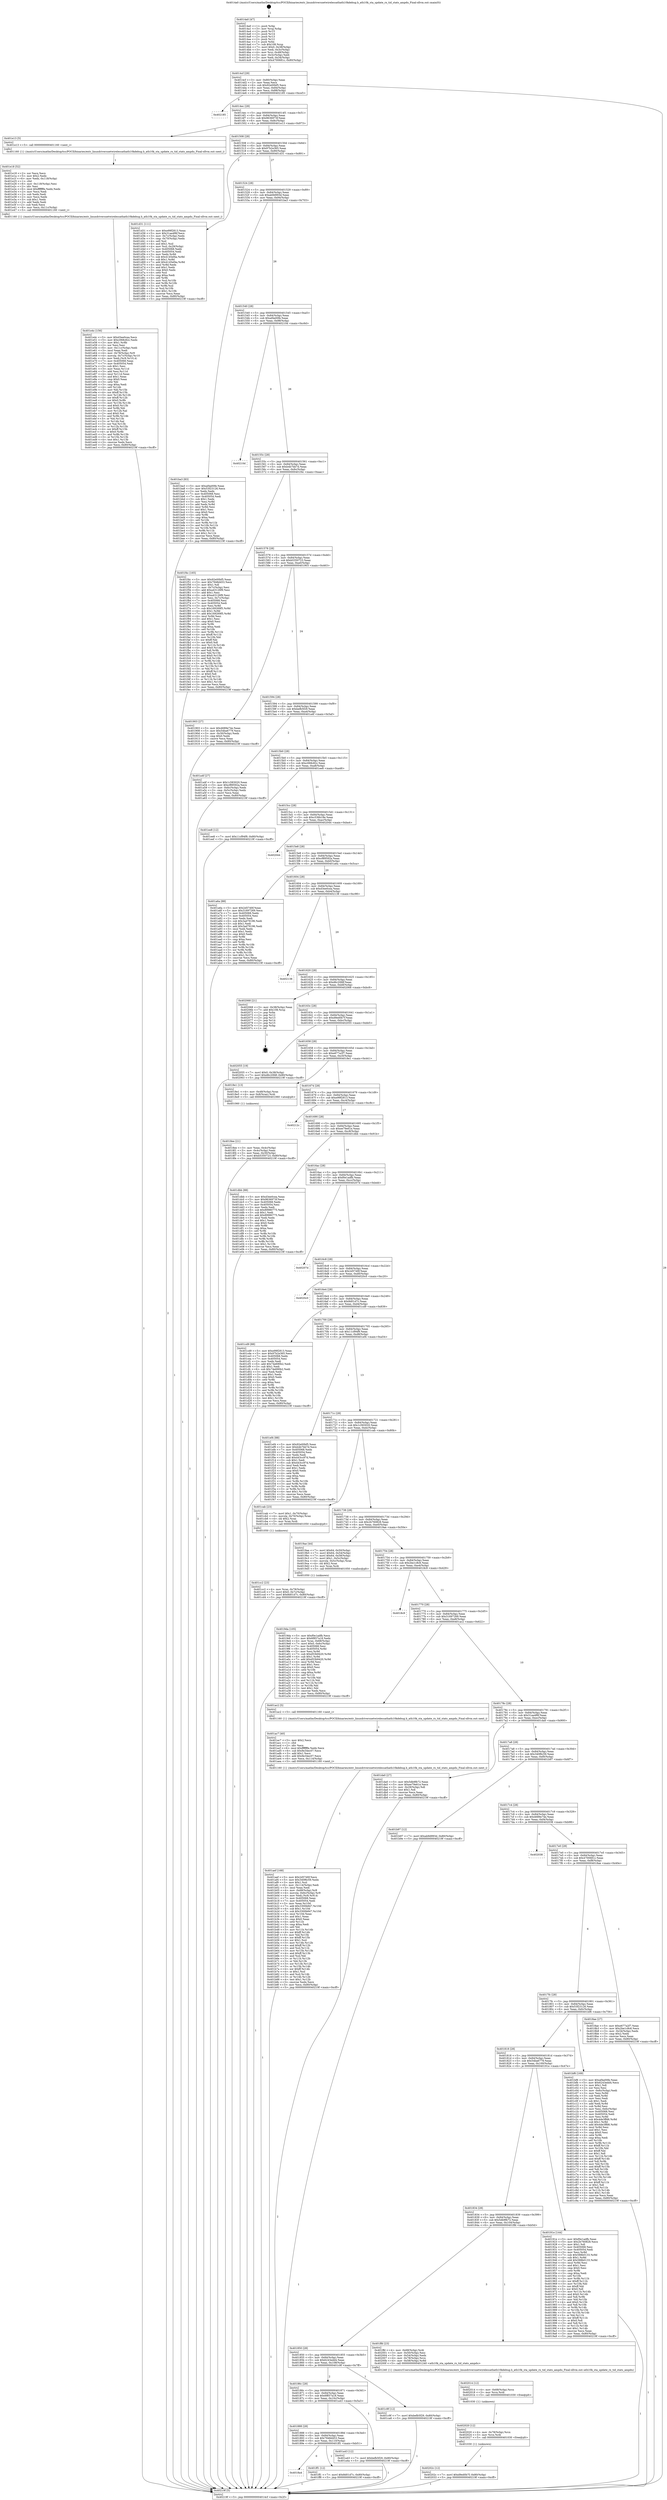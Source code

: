 digraph "0x4014a0" {
  label = "0x4014a0 (/mnt/c/Users/mathe/Desktop/tcc/POCII/binaries/extr_linuxdriversnetwirelessathath10kdebug.h_ath10k_sta_update_rx_tid_stats_ampdu_Final-ollvm.out::main(0))"
  labelloc = "t"
  node[shape=record]

  Entry [label="",width=0.3,height=0.3,shape=circle,fillcolor=black,style=filled]
  "0x4014cf" [label="{
     0x4014cf [29]\l
     | [instrs]\l
     &nbsp;&nbsp;0x4014cf \<+3\>: mov -0x80(%rbp),%eax\l
     &nbsp;&nbsp;0x4014d2 \<+2\>: mov %eax,%ecx\l
     &nbsp;&nbsp;0x4014d4 \<+6\>: sub $0x92e00bf5,%ecx\l
     &nbsp;&nbsp;0x4014da \<+6\>: mov %eax,-0x84(%rbp)\l
     &nbsp;&nbsp;0x4014e0 \<+6\>: mov %ecx,-0x88(%rbp)\l
     &nbsp;&nbsp;0x4014e6 \<+6\>: je 0000000000402185 \<main+0xce5\>\l
  }"]
  "0x402185" [label="{
     0x402185\l
  }", style=dashed]
  "0x4014ec" [label="{
     0x4014ec [28]\l
     | [instrs]\l
     &nbsp;&nbsp;0x4014ec \<+5\>: jmp 00000000004014f1 \<main+0x51\>\l
     &nbsp;&nbsp;0x4014f1 \<+6\>: mov -0x84(%rbp),%eax\l
     &nbsp;&nbsp;0x4014f7 \<+5\>: sub $0x9636973f,%eax\l
     &nbsp;&nbsp;0x4014fc \<+6\>: mov %eax,-0x8c(%rbp)\l
     &nbsp;&nbsp;0x401502 \<+6\>: je 0000000000401e13 \<main+0x973\>\l
  }"]
  Exit [label="",width=0.3,height=0.3,shape=circle,fillcolor=black,style=filled,peripheries=2]
  "0x401e13" [label="{
     0x401e13 [5]\l
     | [instrs]\l
     &nbsp;&nbsp;0x401e13 \<+5\>: call 0000000000401160 \<next_i\>\l
     | [calls]\l
     &nbsp;&nbsp;0x401160 \{1\} (/mnt/c/Users/mathe/Desktop/tcc/POCII/binaries/extr_linuxdriversnetwirelessathath10kdebug.h_ath10k_sta_update_rx_tid_stats_ampdu_Final-ollvm.out::next_i)\l
  }"]
  "0x401508" [label="{
     0x401508 [28]\l
     | [instrs]\l
     &nbsp;&nbsp;0x401508 \<+5\>: jmp 000000000040150d \<main+0x6d\>\l
     &nbsp;&nbsp;0x40150d \<+6\>: mov -0x84(%rbp),%eax\l
     &nbsp;&nbsp;0x401513 \<+5\>: sub $0x97b2e365,%eax\l
     &nbsp;&nbsp;0x401518 \<+6\>: mov %eax,-0x90(%rbp)\l
     &nbsp;&nbsp;0x40151e \<+6\>: je 0000000000401d31 \<main+0x891\>\l
  }"]
  "0x40202c" [label="{
     0x40202c [12]\l
     | [instrs]\l
     &nbsp;&nbsp;0x40202c \<+7\>: movl $0xd9ed0b7f,-0x80(%rbp)\l
     &nbsp;&nbsp;0x402033 \<+5\>: jmp 000000000040219f \<main+0xcff\>\l
  }"]
  "0x401d31" [label="{
     0x401d31 [111]\l
     | [instrs]\l
     &nbsp;&nbsp;0x401d31 \<+5\>: mov $0xe99f2813,%eax\l
     &nbsp;&nbsp;0x401d36 \<+5\>: mov $0x31aa4f6f,%ecx\l
     &nbsp;&nbsp;0x401d3b \<+3\>: mov -0x7c(%rbp),%edx\l
     &nbsp;&nbsp;0x401d3e \<+3\>: cmp -0x70(%rbp),%edx\l
     &nbsp;&nbsp;0x401d41 \<+4\>: setl %sil\l
     &nbsp;&nbsp;0x401d45 \<+4\>: and $0x1,%sil\l
     &nbsp;&nbsp;0x401d49 \<+4\>: mov %sil,-0x29(%rbp)\l
     &nbsp;&nbsp;0x401d4d \<+7\>: mov 0x405068,%edx\l
     &nbsp;&nbsp;0x401d54 \<+7\>: mov 0x405054,%edi\l
     &nbsp;&nbsp;0x401d5b \<+3\>: mov %edx,%r8d\l
     &nbsp;&nbsp;0x401d5e \<+7\>: sub $0x4145ef4a,%r8d\l
     &nbsp;&nbsp;0x401d65 \<+4\>: sub $0x1,%r8d\l
     &nbsp;&nbsp;0x401d69 \<+7\>: add $0x4145ef4a,%r8d\l
     &nbsp;&nbsp;0x401d70 \<+4\>: imul %r8d,%edx\l
     &nbsp;&nbsp;0x401d74 \<+3\>: and $0x1,%edx\l
     &nbsp;&nbsp;0x401d77 \<+3\>: cmp $0x0,%edx\l
     &nbsp;&nbsp;0x401d7a \<+4\>: sete %sil\l
     &nbsp;&nbsp;0x401d7e \<+3\>: cmp $0xa,%edi\l
     &nbsp;&nbsp;0x401d81 \<+4\>: setl %r9b\l
     &nbsp;&nbsp;0x401d85 \<+3\>: mov %sil,%r10b\l
     &nbsp;&nbsp;0x401d88 \<+3\>: and %r9b,%r10b\l
     &nbsp;&nbsp;0x401d8b \<+3\>: xor %r9b,%sil\l
     &nbsp;&nbsp;0x401d8e \<+3\>: or %sil,%r10b\l
     &nbsp;&nbsp;0x401d91 \<+4\>: test $0x1,%r10b\l
     &nbsp;&nbsp;0x401d95 \<+3\>: cmovne %ecx,%eax\l
     &nbsp;&nbsp;0x401d98 \<+3\>: mov %eax,-0x80(%rbp)\l
     &nbsp;&nbsp;0x401d9b \<+5\>: jmp 000000000040219f \<main+0xcff\>\l
  }"]
  "0x401524" [label="{
     0x401524 [28]\l
     | [instrs]\l
     &nbsp;&nbsp;0x401524 \<+5\>: jmp 0000000000401529 \<main+0x89\>\l
     &nbsp;&nbsp;0x401529 \<+6\>: mov -0x84(%rbp),%eax\l
     &nbsp;&nbsp;0x40152f \<+5\>: sub $0xab9d993d,%eax\l
     &nbsp;&nbsp;0x401534 \<+6\>: mov %eax,-0x94(%rbp)\l
     &nbsp;&nbsp;0x40153a \<+6\>: je 0000000000401ba3 \<main+0x703\>\l
  }"]
  "0x402020" [label="{
     0x402020 [12]\l
     | [instrs]\l
     &nbsp;&nbsp;0x402020 \<+4\>: mov -0x78(%rbp),%rcx\l
     &nbsp;&nbsp;0x402024 \<+3\>: mov %rcx,%rdi\l
     &nbsp;&nbsp;0x402027 \<+5\>: call 0000000000401030 \<free@plt\>\l
     | [calls]\l
     &nbsp;&nbsp;0x401030 \{1\} (unknown)\l
  }"]
  "0x401ba3" [label="{
     0x401ba3 [83]\l
     | [instrs]\l
     &nbsp;&nbsp;0x401ba3 \<+5\>: mov $0xaf4a00fe,%eax\l
     &nbsp;&nbsp;0x401ba8 \<+5\>: mov $0x53f23126,%ecx\l
     &nbsp;&nbsp;0x401bad \<+2\>: xor %edx,%edx\l
     &nbsp;&nbsp;0x401baf \<+7\>: mov 0x405068,%esi\l
     &nbsp;&nbsp;0x401bb6 \<+7\>: mov 0x405054,%edi\l
     &nbsp;&nbsp;0x401bbd \<+3\>: sub $0x1,%edx\l
     &nbsp;&nbsp;0x401bc0 \<+3\>: mov %esi,%r8d\l
     &nbsp;&nbsp;0x401bc3 \<+3\>: add %edx,%r8d\l
     &nbsp;&nbsp;0x401bc6 \<+4\>: imul %r8d,%esi\l
     &nbsp;&nbsp;0x401bca \<+3\>: and $0x1,%esi\l
     &nbsp;&nbsp;0x401bcd \<+3\>: cmp $0x0,%esi\l
     &nbsp;&nbsp;0x401bd0 \<+4\>: sete %r9b\l
     &nbsp;&nbsp;0x401bd4 \<+3\>: cmp $0xa,%edi\l
     &nbsp;&nbsp;0x401bd7 \<+4\>: setl %r10b\l
     &nbsp;&nbsp;0x401bdb \<+3\>: mov %r9b,%r11b\l
     &nbsp;&nbsp;0x401bde \<+3\>: and %r10b,%r11b\l
     &nbsp;&nbsp;0x401be1 \<+3\>: xor %r10b,%r9b\l
     &nbsp;&nbsp;0x401be4 \<+3\>: or %r9b,%r11b\l
     &nbsp;&nbsp;0x401be7 \<+4\>: test $0x1,%r11b\l
     &nbsp;&nbsp;0x401beb \<+3\>: cmovne %ecx,%eax\l
     &nbsp;&nbsp;0x401bee \<+3\>: mov %eax,-0x80(%rbp)\l
     &nbsp;&nbsp;0x401bf1 \<+5\>: jmp 000000000040219f \<main+0xcff\>\l
  }"]
  "0x401540" [label="{
     0x401540 [28]\l
     | [instrs]\l
     &nbsp;&nbsp;0x401540 \<+5\>: jmp 0000000000401545 \<main+0xa5\>\l
     &nbsp;&nbsp;0x401545 \<+6\>: mov -0x84(%rbp),%eax\l
     &nbsp;&nbsp;0x40154b \<+5\>: sub $0xaf4a00fe,%eax\l
     &nbsp;&nbsp;0x401550 \<+6\>: mov %eax,-0x98(%rbp)\l
     &nbsp;&nbsp;0x401556 \<+6\>: je 000000000040210d \<main+0xc6d\>\l
  }"]
  "0x402014" [label="{
     0x402014 [12]\l
     | [instrs]\l
     &nbsp;&nbsp;0x402014 \<+4\>: mov -0x68(%rbp),%rcx\l
     &nbsp;&nbsp;0x402018 \<+3\>: mov %rcx,%rdi\l
     &nbsp;&nbsp;0x40201b \<+5\>: call 0000000000401030 \<free@plt\>\l
     | [calls]\l
     &nbsp;&nbsp;0x401030 \{1\} (unknown)\l
  }"]
  "0x40210d" [label="{
     0x40210d\l
  }", style=dashed]
  "0x40155c" [label="{
     0x40155c [28]\l
     | [instrs]\l
     &nbsp;&nbsp;0x40155c \<+5\>: jmp 0000000000401561 \<main+0xc1\>\l
     &nbsp;&nbsp;0x401561 \<+6\>: mov -0x84(%rbp),%eax\l
     &nbsp;&nbsp;0x401567 \<+5\>: sub $0xb4b7bb7d,%eax\l
     &nbsp;&nbsp;0x40156c \<+6\>: mov %eax,-0x9c(%rbp)\l
     &nbsp;&nbsp;0x401572 \<+6\>: je 0000000000401f4c \<main+0xaac\>\l
  }"]
  "0x4018a4" [label="{
     0x4018a4\l
  }", style=dashed]
  "0x401f4c" [label="{
     0x401f4c [165]\l
     | [instrs]\l
     &nbsp;&nbsp;0x401f4c \<+5\>: mov $0x92e00bf5,%eax\l
     &nbsp;&nbsp;0x401f51 \<+5\>: mov $0x7948d453,%ecx\l
     &nbsp;&nbsp;0x401f56 \<+2\>: mov $0x1,%dl\l
     &nbsp;&nbsp;0x401f58 \<+3\>: mov -0x7c(%rbp),%esi\l
     &nbsp;&nbsp;0x401f5b \<+6\>: add $0xa43126f9,%esi\l
     &nbsp;&nbsp;0x401f61 \<+3\>: add $0x1,%esi\l
     &nbsp;&nbsp;0x401f64 \<+6\>: sub $0xa43126f9,%esi\l
     &nbsp;&nbsp;0x401f6a \<+3\>: mov %esi,-0x7c(%rbp)\l
     &nbsp;&nbsp;0x401f6d \<+7\>: mov 0x405068,%esi\l
     &nbsp;&nbsp;0x401f74 \<+7\>: mov 0x405054,%edi\l
     &nbsp;&nbsp;0x401f7b \<+3\>: mov %esi,%r8d\l
     &nbsp;&nbsp;0x401f7e \<+7\>: sub $0x169269f5,%r8d\l
     &nbsp;&nbsp;0x401f85 \<+4\>: sub $0x1,%r8d\l
     &nbsp;&nbsp;0x401f89 \<+7\>: add $0x169269f5,%r8d\l
     &nbsp;&nbsp;0x401f90 \<+4\>: imul %r8d,%esi\l
     &nbsp;&nbsp;0x401f94 \<+3\>: and $0x1,%esi\l
     &nbsp;&nbsp;0x401f97 \<+3\>: cmp $0x0,%esi\l
     &nbsp;&nbsp;0x401f9a \<+4\>: sete %r9b\l
     &nbsp;&nbsp;0x401f9e \<+3\>: cmp $0xa,%edi\l
     &nbsp;&nbsp;0x401fa1 \<+4\>: setl %r10b\l
     &nbsp;&nbsp;0x401fa5 \<+3\>: mov %r9b,%r11b\l
     &nbsp;&nbsp;0x401fa8 \<+4\>: xor $0xff,%r11b\l
     &nbsp;&nbsp;0x401fac \<+3\>: mov %r10b,%bl\l
     &nbsp;&nbsp;0x401faf \<+3\>: xor $0xff,%bl\l
     &nbsp;&nbsp;0x401fb2 \<+3\>: xor $0x0,%dl\l
     &nbsp;&nbsp;0x401fb5 \<+3\>: mov %r11b,%r14b\l
     &nbsp;&nbsp;0x401fb8 \<+4\>: and $0x0,%r14b\l
     &nbsp;&nbsp;0x401fbc \<+3\>: and %dl,%r9b\l
     &nbsp;&nbsp;0x401fbf \<+3\>: mov %bl,%r15b\l
     &nbsp;&nbsp;0x401fc2 \<+4\>: and $0x0,%r15b\l
     &nbsp;&nbsp;0x401fc6 \<+3\>: and %dl,%r10b\l
     &nbsp;&nbsp;0x401fc9 \<+3\>: or %r9b,%r14b\l
     &nbsp;&nbsp;0x401fcc \<+3\>: or %r10b,%r15b\l
     &nbsp;&nbsp;0x401fcf \<+3\>: xor %r15b,%r14b\l
     &nbsp;&nbsp;0x401fd2 \<+3\>: or %bl,%r11b\l
     &nbsp;&nbsp;0x401fd5 \<+4\>: xor $0xff,%r11b\l
     &nbsp;&nbsp;0x401fd9 \<+3\>: or $0x0,%dl\l
     &nbsp;&nbsp;0x401fdc \<+3\>: and %dl,%r11b\l
     &nbsp;&nbsp;0x401fdf \<+3\>: or %r11b,%r14b\l
     &nbsp;&nbsp;0x401fe2 \<+4\>: test $0x1,%r14b\l
     &nbsp;&nbsp;0x401fe6 \<+3\>: cmovne %ecx,%eax\l
     &nbsp;&nbsp;0x401fe9 \<+3\>: mov %eax,-0x80(%rbp)\l
     &nbsp;&nbsp;0x401fec \<+5\>: jmp 000000000040219f \<main+0xcff\>\l
  }"]
  "0x401578" [label="{
     0x401578 [28]\l
     | [instrs]\l
     &nbsp;&nbsp;0x401578 \<+5\>: jmp 000000000040157d \<main+0xdd\>\l
     &nbsp;&nbsp;0x40157d \<+6\>: mov -0x84(%rbp),%eax\l
     &nbsp;&nbsp;0x401583 \<+5\>: sub $0xb5350723,%eax\l
     &nbsp;&nbsp;0x401588 \<+6\>: mov %eax,-0xa0(%rbp)\l
     &nbsp;&nbsp;0x40158e \<+6\>: je 0000000000401903 \<main+0x463\>\l
  }"]
  "0x401ff1" [label="{
     0x401ff1 [12]\l
     | [instrs]\l
     &nbsp;&nbsp;0x401ff1 \<+7\>: movl $0x8d01d7c,-0x80(%rbp)\l
     &nbsp;&nbsp;0x401ff8 \<+5\>: jmp 000000000040219f \<main+0xcff\>\l
  }"]
  "0x401903" [label="{
     0x401903 [27]\l
     | [instrs]\l
     &nbsp;&nbsp;0x401903 \<+5\>: mov $0x4689e74e,%eax\l
     &nbsp;&nbsp;0x401908 \<+5\>: mov $0x54ba6779,%ecx\l
     &nbsp;&nbsp;0x40190d \<+3\>: mov -0x30(%rbp),%edx\l
     &nbsp;&nbsp;0x401910 \<+3\>: cmp $0x0,%edx\l
     &nbsp;&nbsp;0x401913 \<+3\>: cmove %ecx,%eax\l
     &nbsp;&nbsp;0x401916 \<+3\>: mov %eax,-0x80(%rbp)\l
     &nbsp;&nbsp;0x401919 \<+5\>: jmp 000000000040219f \<main+0xcff\>\l
  }"]
  "0x401594" [label="{
     0x401594 [28]\l
     | [instrs]\l
     &nbsp;&nbsp;0x401594 \<+5\>: jmp 0000000000401599 \<main+0xf9\>\l
     &nbsp;&nbsp;0x401599 \<+6\>: mov -0x84(%rbp),%eax\l
     &nbsp;&nbsp;0x40159f \<+5\>: sub $0xbefb5f29,%eax\l
     &nbsp;&nbsp;0x4015a4 \<+6\>: mov %eax,-0xa4(%rbp)\l
     &nbsp;&nbsp;0x4015aa \<+6\>: je 0000000000401a4f \<main+0x5af\>\l
  }"]
  "0x401e4c" [label="{
     0x401e4c [156]\l
     | [instrs]\l
     &nbsp;&nbsp;0x401e4c \<+5\>: mov $0xd3ee0cea,%ecx\l
     &nbsp;&nbsp;0x401e51 \<+5\>: mov $0xc068c82c,%edx\l
     &nbsp;&nbsp;0x401e56 \<+3\>: mov $0x1,%r8b\l
     &nbsp;&nbsp;0x401e59 \<+2\>: xor %esi,%esi\l
     &nbsp;&nbsp;0x401e5b \<+6\>: mov -0x11c(%rbp),%edi\l
     &nbsp;&nbsp;0x401e61 \<+3\>: imul %eax,%edi\l
     &nbsp;&nbsp;0x401e64 \<+4\>: mov -0x78(%rbp),%r9\l
     &nbsp;&nbsp;0x401e68 \<+4\>: movslq -0x7c(%rbp),%r10\l
     &nbsp;&nbsp;0x401e6c \<+4\>: mov %edi,(%r9,%r10,4)\l
     &nbsp;&nbsp;0x401e70 \<+7\>: mov 0x405068,%eax\l
     &nbsp;&nbsp;0x401e77 \<+7\>: mov 0x405054,%edi\l
     &nbsp;&nbsp;0x401e7e \<+3\>: sub $0x1,%esi\l
     &nbsp;&nbsp;0x401e81 \<+3\>: mov %eax,%r11d\l
     &nbsp;&nbsp;0x401e84 \<+3\>: add %esi,%r11d\l
     &nbsp;&nbsp;0x401e87 \<+4\>: imul %r11d,%eax\l
     &nbsp;&nbsp;0x401e8b \<+3\>: and $0x1,%eax\l
     &nbsp;&nbsp;0x401e8e \<+3\>: cmp $0x0,%eax\l
     &nbsp;&nbsp;0x401e91 \<+3\>: sete %bl\l
     &nbsp;&nbsp;0x401e94 \<+3\>: cmp $0xa,%edi\l
     &nbsp;&nbsp;0x401e97 \<+4\>: setl %r14b\l
     &nbsp;&nbsp;0x401e9b \<+3\>: mov %bl,%r15b\l
     &nbsp;&nbsp;0x401e9e \<+4\>: xor $0xff,%r15b\l
     &nbsp;&nbsp;0x401ea2 \<+3\>: mov %r14b,%r12b\l
     &nbsp;&nbsp;0x401ea5 \<+4\>: xor $0xff,%r12b\l
     &nbsp;&nbsp;0x401ea9 \<+4\>: xor $0x0,%r8b\l
     &nbsp;&nbsp;0x401ead \<+3\>: mov %r15b,%r13b\l
     &nbsp;&nbsp;0x401eb0 \<+4\>: and $0x0,%r13b\l
     &nbsp;&nbsp;0x401eb4 \<+3\>: and %r8b,%bl\l
     &nbsp;&nbsp;0x401eb7 \<+3\>: mov %r12b,%al\l
     &nbsp;&nbsp;0x401eba \<+2\>: and $0x0,%al\l
     &nbsp;&nbsp;0x401ebc \<+3\>: and %r8b,%r14b\l
     &nbsp;&nbsp;0x401ebf \<+3\>: or %bl,%r13b\l
     &nbsp;&nbsp;0x401ec2 \<+3\>: or %r14b,%al\l
     &nbsp;&nbsp;0x401ec5 \<+3\>: xor %al,%r13b\l
     &nbsp;&nbsp;0x401ec8 \<+3\>: or %r12b,%r15b\l
     &nbsp;&nbsp;0x401ecb \<+4\>: xor $0xff,%r15b\l
     &nbsp;&nbsp;0x401ecf \<+4\>: or $0x0,%r8b\l
     &nbsp;&nbsp;0x401ed3 \<+3\>: and %r8b,%r15b\l
     &nbsp;&nbsp;0x401ed6 \<+3\>: or %r15b,%r13b\l
     &nbsp;&nbsp;0x401ed9 \<+4\>: test $0x1,%r13b\l
     &nbsp;&nbsp;0x401edd \<+3\>: cmovne %edx,%ecx\l
     &nbsp;&nbsp;0x401ee0 \<+3\>: mov %ecx,-0x80(%rbp)\l
     &nbsp;&nbsp;0x401ee3 \<+5\>: jmp 000000000040219f \<main+0xcff\>\l
  }"]
  "0x401a4f" [label="{
     0x401a4f [27]\l
     | [instrs]\l
     &nbsp;&nbsp;0x401a4f \<+5\>: mov $0x1c583020,%eax\l
     &nbsp;&nbsp;0x401a54 \<+5\>: mov $0xcf89592a,%ecx\l
     &nbsp;&nbsp;0x401a59 \<+3\>: mov -0x6c(%rbp),%edx\l
     &nbsp;&nbsp;0x401a5c \<+3\>: cmp -0x5c(%rbp),%edx\l
     &nbsp;&nbsp;0x401a5f \<+3\>: cmovl %ecx,%eax\l
     &nbsp;&nbsp;0x401a62 \<+3\>: mov %eax,-0x80(%rbp)\l
     &nbsp;&nbsp;0x401a65 \<+5\>: jmp 000000000040219f \<main+0xcff\>\l
  }"]
  "0x4015b0" [label="{
     0x4015b0 [28]\l
     | [instrs]\l
     &nbsp;&nbsp;0x4015b0 \<+5\>: jmp 00000000004015b5 \<main+0x115\>\l
     &nbsp;&nbsp;0x4015b5 \<+6\>: mov -0x84(%rbp),%eax\l
     &nbsp;&nbsp;0x4015bb \<+5\>: sub $0xc068c82c,%eax\l
     &nbsp;&nbsp;0x4015c0 \<+6\>: mov %eax,-0xa8(%rbp)\l
     &nbsp;&nbsp;0x4015c6 \<+6\>: je 0000000000401ee8 \<main+0xa48\>\l
  }"]
  "0x401e18" [label="{
     0x401e18 [52]\l
     | [instrs]\l
     &nbsp;&nbsp;0x401e18 \<+2\>: xor %ecx,%ecx\l
     &nbsp;&nbsp;0x401e1a \<+5\>: mov $0x2,%edx\l
     &nbsp;&nbsp;0x401e1f \<+6\>: mov %edx,-0x118(%rbp)\l
     &nbsp;&nbsp;0x401e25 \<+1\>: cltd\l
     &nbsp;&nbsp;0x401e26 \<+6\>: mov -0x118(%rbp),%esi\l
     &nbsp;&nbsp;0x401e2c \<+2\>: idiv %esi\l
     &nbsp;&nbsp;0x401e2e \<+6\>: imul $0xfffffffe,%edx,%edx\l
     &nbsp;&nbsp;0x401e34 \<+2\>: mov %ecx,%edi\l
     &nbsp;&nbsp;0x401e36 \<+2\>: sub %edx,%edi\l
     &nbsp;&nbsp;0x401e38 \<+2\>: mov %ecx,%edx\l
     &nbsp;&nbsp;0x401e3a \<+3\>: sub $0x1,%edx\l
     &nbsp;&nbsp;0x401e3d \<+2\>: add %edx,%edi\l
     &nbsp;&nbsp;0x401e3f \<+2\>: sub %edi,%ecx\l
     &nbsp;&nbsp;0x401e41 \<+6\>: mov %ecx,-0x11c(%rbp)\l
     &nbsp;&nbsp;0x401e47 \<+5\>: call 0000000000401160 \<next_i\>\l
     | [calls]\l
     &nbsp;&nbsp;0x401160 \{1\} (/mnt/c/Users/mathe/Desktop/tcc/POCII/binaries/extr_linuxdriversnetwirelessathath10kdebug.h_ath10k_sta_update_rx_tid_stats_ampdu_Final-ollvm.out::next_i)\l
  }"]
  "0x401ee8" [label="{
     0x401ee8 [12]\l
     | [instrs]\l
     &nbsp;&nbsp;0x401ee8 \<+7\>: movl $0x11cf94f9,-0x80(%rbp)\l
     &nbsp;&nbsp;0x401eef \<+5\>: jmp 000000000040219f \<main+0xcff\>\l
  }"]
  "0x4015cc" [label="{
     0x4015cc [28]\l
     | [instrs]\l
     &nbsp;&nbsp;0x4015cc \<+5\>: jmp 00000000004015d1 \<main+0x131\>\l
     &nbsp;&nbsp;0x4015d1 \<+6\>: mov -0x84(%rbp),%eax\l
     &nbsp;&nbsp;0x4015d7 \<+5\>: sub $0xc536b18e,%eax\l
     &nbsp;&nbsp;0x4015dc \<+6\>: mov %eax,-0xac(%rbp)\l
     &nbsp;&nbsp;0x4015e2 \<+6\>: je 0000000000402044 \<main+0xba4\>\l
  }"]
  "0x401cc2" [label="{
     0x401cc2 [23]\l
     | [instrs]\l
     &nbsp;&nbsp;0x401cc2 \<+4\>: mov %rax,-0x78(%rbp)\l
     &nbsp;&nbsp;0x401cc6 \<+7\>: movl $0x0,-0x7c(%rbp)\l
     &nbsp;&nbsp;0x401ccd \<+7\>: movl $0x8d01d7c,-0x80(%rbp)\l
     &nbsp;&nbsp;0x401cd4 \<+5\>: jmp 000000000040219f \<main+0xcff\>\l
  }"]
  "0x402044" [label="{
     0x402044\l
  }", style=dashed]
  "0x4015e8" [label="{
     0x4015e8 [28]\l
     | [instrs]\l
     &nbsp;&nbsp;0x4015e8 \<+5\>: jmp 00000000004015ed \<main+0x14d\>\l
     &nbsp;&nbsp;0x4015ed \<+6\>: mov -0x84(%rbp),%eax\l
     &nbsp;&nbsp;0x4015f3 \<+5\>: sub $0xcf89592a,%eax\l
     &nbsp;&nbsp;0x4015f8 \<+6\>: mov %eax,-0xb0(%rbp)\l
     &nbsp;&nbsp;0x4015fe \<+6\>: je 0000000000401a6a \<main+0x5ca\>\l
  }"]
  "0x401aef" [label="{
     0x401aef [168]\l
     | [instrs]\l
     &nbsp;&nbsp;0x401aef \<+5\>: mov $0x2d57d0f,%ecx\l
     &nbsp;&nbsp;0x401af4 \<+5\>: mov $0x340f6c59,%edx\l
     &nbsp;&nbsp;0x401af9 \<+3\>: mov $0x1,%sil\l
     &nbsp;&nbsp;0x401afc \<+6\>: mov -0x114(%rbp),%edi\l
     &nbsp;&nbsp;0x401b02 \<+3\>: imul %eax,%edi\l
     &nbsp;&nbsp;0x401b05 \<+4\>: mov -0x68(%rbp),%r8\l
     &nbsp;&nbsp;0x401b09 \<+4\>: movslq -0x6c(%rbp),%r9\l
     &nbsp;&nbsp;0x401b0d \<+4\>: mov %edi,(%r8,%r9,4)\l
     &nbsp;&nbsp;0x401b11 \<+7\>: mov 0x405068,%eax\l
     &nbsp;&nbsp;0x401b18 \<+7\>: mov 0x405054,%edi\l
     &nbsp;&nbsp;0x401b1f \<+3\>: mov %eax,%r10d\l
     &nbsp;&nbsp;0x401b22 \<+7\>: add $0x3300b847,%r10d\l
     &nbsp;&nbsp;0x401b29 \<+4\>: sub $0x1,%r10d\l
     &nbsp;&nbsp;0x401b2d \<+7\>: sub $0x3300b847,%r10d\l
     &nbsp;&nbsp;0x401b34 \<+4\>: imul %r10d,%eax\l
     &nbsp;&nbsp;0x401b38 \<+3\>: and $0x1,%eax\l
     &nbsp;&nbsp;0x401b3b \<+3\>: cmp $0x0,%eax\l
     &nbsp;&nbsp;0x401b3e \<+4\>: sete %r11b\l
     &nbsp;&nbsp;0x401b42 \<+3\>: cmp $0xa,%edi\l
     &nbsp;&nbsp;0x401b45 \<+3\>: setl %bl\l
     &nbsp;&nbsp;0x401b48 \<+3\>: mov %r11b,%r14b\l
     &nbsp;&nbsp;0x401b4b \<+4\>: xor $0xff,%r14b\l
     &nbsp;&nbsp;0x401b4f \<+3\>: mov %bl,%r15b\l
     &nbsp;&nbsp;0x401b52 \<+4\>: xor $0xff,%r15b\l
     &nbsp;&nbsp;0x401b56 \<+4\>: xor $0x1,%sil\l
     &nbsp;&nbsp;0x401b5a \<+3\>: mov %r14b,%r12b\l
     &nbsp;&nbsp;0x401b5d \<+4\>: and $0xff,%r12b\l
     &nbsp;&nbsp;0x401b61 \<+3\>: and %sil,%r11b\l
     &nbsp;&nbsp;0x401b64 \<+3\>: mov %r15b,%r13b\l
     &nbsp;&nbsp;0x401b67 \<+4\>: and $0xff,%r13b\l
     &nbsp;&nbsp;0x401b6b \<+3\>: and %sil,%bl\l
     &nbsp;&nbsp;0x401b6e \<+3\>: or %r11b,%r12b\l
     &nbsp;&nbsp;0x401b71 \<+3\>: or %bl,%r13b\l
     &nbsp;&nbsp;0x401b74 \<+3\>: xor %r13b,%r12b\l
     &nbsp;&nbsp;0x401b77 \<+3\>: or %r15b,%r14b\l
     &nbsp;&nbsp;0x401b7a \<+4\>: xor $0xff,%r14b\l
     &nbsp;&nbsp;0x401b7e \<+4\>: or $0x1,%sil\l
     &nbsp;&nbsp;0x401b82 \<+3\>: and %sil,%r14b\l
     &nbsp;&nbsp;0x401b85 \<+3\>: or %r14b,%r12b\l
     &nbsp;&nbsp;0x401b88 \<+4\>: test $0x1,%r12b\l
     &nbsp;&nbsp;0x401b8c \<+3\>: cmovne %edx,%ecx\l
     &nbsp;&nbsp;0x401b8f \<+3\>: mov %ecx,-0x80(%rbp)\l
     &nbsp;&nbsp;0x401b92 \<+5\>: jmp 000000000040219f \<main+0xcff\>\l
  }"]
  "0x401a6a" [label="{
     0x401a6a [88]\l
     | [instrs]\l
     &nbsp;&nbsp;0x401a6a \<+5\>: mov $0x2d57d0f,%eax\l
     &nbsp;&nbsp;0x401a6f \<+5\>: mov $0x31697269,%ecx\l
     &nbsp;&nbsp;0x401a74 \<+7\>: mov 0x405068,%edx\l
     &nbsp;&nbsp;0x401a7b \<+7\>: mov 0x405054,%esi\l
     &nbsp;&nbsp;0x401a82 \<+2\>: mov %edx,%edi\l
     &nbsp;&nbsp;0x401a84 \<+6\>: sub $0x3ad79196,%edi\l
     &nbsp;&nbsp;0x401a8a \<+3\>: sub $0x1,%edi\l
     &nbsp;&nbsp;0x401a8d \<+6\>: add $0x3ad79196,%edi\l
     &nbsp;&nbsp;0x401a93 \<+3\>: imul %edi,%edx\l
     &nbsp;&nbsp;0x401a96 \<+3\>: and $0x1,%edx\l
     &nbsp;&nbsp;0x401a99 \<+3\>: cmp $0x0,%edx\l
     &nbsp;&nbsp;0x401a9c \<+4\>: sete %r8b\l
     &nbsp;&nbsp;0x401aa0 \<+3\>: cmp $0xa,%esi\l
     &nbsp;&nbsp;0x401aa3 \<+4\>: setl %r9b\l
     &nbsp;&nbsp;0x401aa7 \<+3\>: mov %r8b,%r10b\l
     &nbsp;&nbsp;0x401aaa \<+3\>: and %r9b,%r10b\l
     &nbsp;&nbsp;0x401aad \<+3\>: xor %r9b,%r8b\l
     &nbsp;&nbsp;0x401ab0 \<+3\>: or %r8b,%r10b\l
     &nbsp;&nbsp;0x401ab3 \<+4\>: test $0x1,%r10b\l
     &nbsp;&nbsp;0x401ab7 \<+3\>: cmovne %ecx,%eax\l
     &nbsp;&nbsp;0x401aba \<+3\>: mov %eax,-0x80(%rbp)\l
     &nbsp;&nbsp;0x401abd \<+5\>: jmp 000000000040219f \<main+0xcff\>\l
  }"]
  "0x401604" [label="{
     0x401604 [28]\l
     | [instrs]\l
     &nbsp;&nbsp;0x401604 \<+5\>: jmp 0000000000401609 \<main+0x169\>\l
     &nbsp;&nbsp;0x401609 \<+6\>: mov -0x84(%rbp),%eax\l
     &nbsp;&nbsp;0x40160f \<+5\>: sub $0xd3ee0cea,%eax\l
     &nbsp;&nbsp;0x401614 \<+6\>: mov %eax,-0xb4(%rbp)\l
     &nbsp;&nbsp;0x40161a \<+6\>: je 0000000000402138 \<main+0xc98\>\l
  }"]
  "0x401ac7" [label="{
     0x401ac7 [40]\l
     | [instrs]\l
     &nbsp;&nbsp;0x401ac7 \<+5\>: mov $0x2,%ecx\l
     &nbsp;&nbsp;0x401acc \<+1\>: cltd\l
     &nbsp;&nbsp;0x401acd \<+2\>: idiv %ecx\l
     &nbsp;&nbsp;0x401acf \<+6\>: imul $0xfffffffe,%edx,%ecx\l
     &nbsp;&nbsp;0x401ad5 \<+6\>: sub $0x9e34ec07,%ecx\l
     &nbsp;&nbsp;0x401adb \<+3\>: add $0x1,%ecx\l
     &nbsp;&nbsp;0x401ade \<+6\>: add $0x9e34ec07,%ecx\l
     &nbsp;&nbsp;0x401ae4 \<+6\>: mov %ecx,-0x114(%rbp)\l
     &nbsp;&nbsp;0x401aea \<+5\>: call 0000000000401160 \<next_i\>\l
     | [calls]\l
     &nbsp;&nbsp;0x401160 \{1\} (/mnt/c/Users/mathe/Desktop/tcc/POCII/binaries/extr_linuxdriversnetwirelessathath10kdebug.h_ath10k_sta_update_rx_tid_stats_ampdu_Final-ollvm.out::next_i)\l
  }"]
  "0x402138" [label="{
     0x402138\l
  }", style=dashed]
  "0x401620" [label="{
     0x401620 [28]\l
     | [instrs]\l
     &nbsp;&nbsp;0x401620 \<+5\>: jmp 0000000000401625 \<main+0x185\>\l
     &nbsp;&nbsp;0x401625 \<+6\>: mov -0x84(%rbp),%eax\l
     &nbsp;&nbsp;0x40162b \<+5\>: sub $0xd6c20fdf,%eax\l
     &nbsp;&nbsp;0x401630 \<+6\>: mov %eax,-0xb8(%rbp)\l
     &nbsp;&nbsp;0x401636 \<+6\>: je 0000000000402068 \<main+0xbc8\>\l
  }"]
  "0x401888" [label="{
     0x401888 [28]\l
     | [instrs]\l
     &nbsp;&nbsp;0x401888 \<+5\>: jmp 000000000040188d \<main+0x3ed\>\l
     &nbsp;&nbsp;0x40188d \<+6\>: mov -0x84(%rbp),%eax\l
     &nbsp;&nbsp;0x401893 \<+5\>: sub $0x7948d453,%eax\l
     &nbsp;&nbsp;0x401898 \<+6\>: mov %eax,-0x110(%rbp)\l
     &nbsp;&nbsp;0x40189e \<+6\>: je 0000000000401ff1 \<main+0xb51\>\l
  }"]
  "0x402068" [label="{
     0x402068 [21]\l
     | [instrs]\l
     &nbsp;&nbsp;0x402068 \<+3\>: mov -0x38(%rbp),%eax\l
     &nbsp;&nbsp;0x40206b \<+7\>: add $0x108,%rsp\l
     &nbsp;&nbsp;0x402072 \<+1\>: pop %rbx\l
     &nbsp;&nbsp;0x402073 \<+2\>: pop %r12\l
     &nbsp;&nbsp;0x402075 \<+2\>: pop %r13\l
     &nbsp;&nbsp;0x402077 \<+2\>: pop %r14\l
     &nbsp;&nbsp;0x402079 \<+2\>: pop %r15\l
     &nbsp;&nbsp;0x40207b \<+1\>: pop %rbp\l
     &nbsp;&nbsp;0x40207c \<+1\>: ret\l
  }"]
  "0x40163c" [label="{
     0x40163c [28]\l
     | [instrs]\l
     &nbsp;&nbsp;0x40163c \<+5\>: jmp 0000000000401641 \<main+0x1a1\>\l
     &nbsp;&nbsp;0x401641 \<+6\>: mov -0x84(%rbp),%eax\l
     &nbsp;&nbsp;0x401647 \<+5\>: sub $0xd9ed0b7f,%eax\l
     &nbsp;&nbsp;0x40164c \<+6\>: mov %eax,-0xbc(%rbp)\l
     &nbsp;&nbsp;0x401652 \<+6\>: je 0000000000402055 \<main+0xbb5\>\l
  }"]
  "0x401a43" [label="{
     0x401a43 [12]\l
     | [instrs]\l
     &nbsp;&nbsp;0x401a43 \<+7\>: movl $0xbefb5f29,-0x80(%rbp)\l
     &nbsp;&nbsp;0x401a4a \<+5\>: jmp 000000000040219f \<main+0xcff\>\l
  }"]
  "0x402055" [label="{
     0x402055 [19]\l
     | [instrs]\l
     &nbsp;&nbsp;0x402055 \<+7\>: movl $0x0,-0x38(%rbp)\l
     &nbsp;&nbsp;0x40205c \<+7\>: movl $0xd6c20fdf,-0x80(%rbp)\l
     &nbsp;&nbsp;0x402063 \<+5\>: jmp 000000000040219f \<main+0xcff\>\l
  }"]
  "0x401658" [label="{
     0x401658 [28]\l
     | [instrs]\l
     &nbsp;&nbsp;0x401658 \<+5\>: jmp 000000000040165d \<main+0x1bd\>\l
     &nbsp;&nbsp;0x40165d \<+6\>: mov -0x84(%rbp),%eax\l
     &nbsp;&nbsp;0x401663 \<+5\>: sub $0xe677a2f7,%eax\l
     &nbsp;&nbsp;0x401668 \<+6\>: mov %eax,-0xc0(%rbp)\l
     &nbsp;&nbsp;0x40166e \<+6\>: je 00000000004018e1 \<main+0x441\>\l
  }"]
  "0x40186c" [label="{
     0x40186c [28]\l
     | [instrs]\l
     &nbsp;&nbsp;0x40186c \<+5\>: jmp 0000000000401871 \<main+0x3d1\>\l
     &nbsp;&nbsp;0x401871 \<+6\>: mov -0x84(%rbp),%eax\l
     &nbsp;&nbsp;0x401877 \<+5\>: sub $0x6f857a18,%eax\l
     &nbsp;&nbsp;0x40187c \<+6\>: mov %eax,-0x10c(%rbp)\l
     &nbsp;&nbsp;0x401882 \<+6\>: je 0000000000401a43 \<main+0x5a3\>\l
  }"]
  "0x4018e1" [label="{
     0x4018e1 [13]\l
     | [instrs]\l
     &nbsp;&nbsp;0x4018e1 \<+4\>: mov -0x48(%rbp),%rax\l
     &nbsp;&nbsp;0x4018e5 \<+4\>: mov 0x8(%rax),%rdi\l
     &nbsp;&nbsp;0x4018e9 \<+5\>: call 0000000000401060 \<atoi@plt\>\l
     | [calls]\l
     &nbsp;&nbsp;0x401060 \{1\} (unknown)\l
  }"]
  "0x401674" [label="{
     0x401674 [28]\l
     | [instrs]\l
     &nbsp;&nbsp;0x401674 \<+5\>: jmp 0000000000401679 \<main+0x1d9\>\l
     &nbsp;&nbsp;0x401679 \<+6\>: mov -0x84(%rbp),%eax\l
     &nbsp;&nbsp;0x40167f \<+5\>: sub $0xe99f2813,%eax\l
     &nbsp;&nbsp;0x401684 \<+6\>: mov %eax,-0xc4(%rbp)\l
     &nbsp;&nbsp;0x40168a \<+6\>: je 000000000040212c \<main+0xc8c\>\l
  }"]
  "0x401c9f" [label="{
     0x401c9f [12]\l
     | [instrs]\l
     &nbsp;&nbsp;0x401c9f \<+7\>: movl $0xbefb5f29,-0x80(%rbp)\l
     &nbsp;&nbsp;0x401ca6 \<+5\>: jmp 000000000040219f \<main+0xcff\>\l
  }"]
  "0x40212c" [label="{
     0x40212c\l
  }", style=dashed]
  "0x401690" [label="{
     0x401690 [28]\l
     | [instrs]\l
     &nbsp;&nbsp;0x401690 \<+5\>: jmp 0000000000401695 \<main+0x1f5\>\l
     &nbsp;&nbsp;0x401695 \<+6\>: mov -0x84(%rbp),%eax\l
     &nbsp;&nbsp;0x40169b \<+5\>: sub $0xee79e61e,%eax\l
     &nbsp;&nbsp;0x4016a0 \<+6\>: mov %eax,-0xc8(%rbp)\l
     &nbsp;&nbsp;0x4016a6 \<+6\>: je 0000000000401dbb \<main+0x91b\>\l
  }"]
  "0x401850" [label="{
     0x401850 [28]\l
     | [instrs]\l
     &nbsp;&nbsp;0x401850 \<+5\>: jmp 0000000000401855 \<main+0x3b5\>\l
     &nbsp;&nbsp;0x401855 \<+6\>: mov -0x84(%rbp),%eax\l
     &nbsp;&nbsp;0x40185b \<+5\>: sub $0x6243edd4,%eax\l
     &nbsp;&nbsp;0x401860 \<+6\>: mov %eax,-0x108(%rbp)\l
     &nbsp;&nbsp;0x401866 \<+6\>: je 0000000000401c9f \<main+0x7ff\>\l
  }"]
  "0x401dbb" [label="{
     0x401dbb [88]\l
     | [instrs]\l
     &nbsp;&nbsp;0x401dbb \<+5\>: mov $0xd3ee0cea,%eax\l
     &nbsp;&nbsp;0x401dc0 \<+5\>: mov $0x9636973f,%ecx\l
     &nbsp;&nbsp;0x401dc5 \<+7\>: mov 0x405068,%edx\l
     &nbsp;&nbsp;0x401dcc \<+7\>: mov 0x405054,%esi\l
     &nbsp;&nbsp;0x401dd3 \<+2\>: mov %edx,%edi\l
     &nbsp;&nbsp;0x401dd5 \<+6\>: sub $0x89980775,%edi\l
     &nbsp;&nbsp;0x401ddb \<+3\>: sub $0x1,%edi\l
     &nbsp;&nbsp;0x401dde \<+6\>: add $0x89980775,%edi\l
     &nbsp;&nbsp;0x401de4 \<+3\>: imul %edi,%edx\l
     &nbsp;&nbsp;0x401de7 \<+3\>: and $0x1,%edx\l
     &nbsp;&nbsp;0x401dea \<+3\>: cmp $0x0,%edx\l
     &nbsp;&nbsp;0x401ded \<+4\>: sete %r8b\l
     &nbsp;&nbsp;0x401df1 \<+3\>: cmp $0xa,%esi\l
     &nbsp;&nbsp;0x401df4 \<+4\>: setl %r9b\l
     &nbsp;&nbsp;0x401df8 \<+3\>: mov %r8b,%r10b\l
     &nbsp;&nbsp;0x401dfb \<+3\>: and %r9b,%r10b\l
     &nbsp;&nbsp;0x401dfe \<+3\>: xor %r9b,%r8b\l
     &nbsp;&nbsp;0x401e01 \<+3\>: or %r8b,%r10b\l
     &nbsp;&nbsp;0x401e04 \<+4\>: test $0x1,%r10b\l
     &nbsp;&nbsp;0x401e08 \<+3\>: cmovne %ecx,%eax\l
     &nbsp;&nbsp;0x401e0b \<+3\>: mov %eax,-0x80(%rbp)\l
     &nbsp;&nbsp;0x401e0e \<+5\>: jmp 000000000040219f \<main+0xcff\>\l
  }"]
  "0x4016ac" [label="{
     0x4016ac [28]\l
     | [instrs]\l
     &nbsp;&nbsp;0x4016ac \<+5\>: jmp 00000000004016b1 \<main+0x211\>\l
     &nbsp;&nbsp;0x4016b1 \<+6\>: mov -0x84(%rbp),%eax\l
     &nbsp;&nbsp;0x4016b7 \<+5\>: sub $0xf0e1adfb,%eax\l
     &nbsp;&nbsp;0x4016bc \<+6\>: mov %eax,-0xcc(%rbp)\l
     &nbsp;&nbsp;0x4016c2 \<+6\>: je 000000000040207d \<main+0xbdd\>\l
  }"]
  "0x401ffd" [label="{
     0x401ffd [23]\l
     | [instrs]\l
     &nbsp;&nbsp;0x401ffd \<+4\>: mov -0x68(%rbp),%rdi\l
     &nbsp;&nbsp;0x402001 \<+3\>: mov -0x50(%rbp),%esi\l
     &nbsp;&nbsp;0x402004 \<+3\>: mov -0x54(%rbp),%edx\l
     &nbsp;&nbsp;0x402007 \<+4\>: mov -0x78(%rbp),%rcx\l
     &nbsp;&nbsp;0x40200b \<+4\>: mov -0x58(%rbp),%r8d\l
     &nbsp;&nbsp;0x40200f \<+5\>: call 0000000000401240 \<ath10k_sta_update_rx_tid_stats_ampdu\>\l
     | [calls]\l
     &nbsp;&nbsp;0x401240 \{1\} (/mnt/c/Users/mathe/Desktop/tcc/POCII/binaries/extr_linuxdriversnetwirelessathath10kdebug.h_ath10k_sta_update_rx_tid_stats_ampdu_Final-ollvm.out::ath10k_sta_update_rx_tid_stats_ampdu)\l
  }"]
  "0x40207d" [label="{
     0x40207d\l
  }", style=dashed]
  "0x4016c8" [label="{
     0x4016c8 [28]\l
     | [instrs]\l
     &nbsp;&nbsp;0x4016c8 \<+5\>: jmp 00000000004016cd \<main+0x22d\>\l
     &nbsp;&nbsp;0x4016cd \<+6\>: mov -0x84(%rbp),%eax\l
     &nbsp;&nbsp;0x4016d3 \<+5\>: sub $0x2d57d0f,%eax\l
     &nbsp;&nbsp;0x4016d8 \<+6\>: mov %eax,-0xd0(%rbp)\l
     &nbsp;&nbsp;0x4016de \<+6\>: je 00000000004020c0 \<main+0xc20\>\l
  }"]
  "0x4019da" [label="{
     0x4019da [105]\l
     | [instrs]\l
     &nbsp;&nbsp;0x4019da \<+5\>: mov $0xf0e1adfb,%ecx\l
     &nbsp;&nbsp;0x4019df \<+5\>: mov $0x6f857a18,%edx\l
     &nbsp;&nbsp;0x4019e4 \<+4\>: mov %rax,-0x68(%rbp)\l
     &nbsp;&nbsp;0x4019e8 \<+7\>: movl $0x0,-0x6c(%rbp)\l
     &nbsp;&nbsp;0x4019ef \<+7\>: mov 0x405068,%esi\l
     &nbsp;&nbsp;0x4019f6 \<+8\>: mov 0x405054,%r8d\l
     &nbsp;&nbsp;0x4019fe \<+3\>: mov %esi,%r9d\l
     &nbsp;&nbsp;0x401a01 \<+7\>: sub $0xd53b9420,%r9d\l
     &nbsp;&nbsp;0x401a08 \<+4\>: sub $0x1,%r9d\l
     &nbsp;&nbsp;0x401a0c \<+7\>: add $0xd53b9420,%r9d\l
     &nbsp;&nbsp;0x401a13 \<+4\>: imul %r9d,%esi\l
     &nbsp;&nbsp;0x401a17 \<+3\>: and $0x1,%esi\l
     &nbsp;&nbsp;0x401a1a \<+3\>: cmp $0x0,%esi\l
     &nbsp;&nbsp;0x401a1d \<+4\>: sete %r10b\l
     &nbsp;&nbsp;0x401a21 \<+4\>: cmp $0xa,%r8d\l
     &nbsp;&nbsp;0x401a25 \<+4\>: setl %r11b\l
     &nbsp;&nbsp;0x401a29 \<+3\>: mov %r10b,%bl\l
     &nbsp;&nbsp;0x401a2c \<+3\>: and %r11b,%bl\l
     &nbsp;&nbsp;0x401a2f \<+3\>: xor %r11b,%r10b\l
     &nbsp;&nbsp;0x401a32 \<+3\>: or %r10b,%bl\l
     &nbsp;&nbsp;0x401a35 \<+3\>: test $0x1,%bl\l
     &nbsp;&nbsp;0x401a38 \<+3\>: cmovne %edx,%ecx\l
     &nbsp;&nbsp;0x401a3b \<+3\>: mov %ecx,-0x80(%rbp)\l
     &nbsp;&nbsp;0x401a3e \<+5\>: jmp 000000000040219f \<main+0xcff\>\l
  }"]
  "0x4020c0" [label="{
     0x4020c0\l
  }", style=dashed]
  "0x4016e4" [label="{
     0x4016e4 [28]\l
     | [instrs]\l
     &nbsp;&nbsp;0x4016e4 \<+5\>: jmp 00000000004016e9 \<main+0x249\>\l
     &nbsp;&nbsp;0x4016e9 \<+6\>: mov -0x84(%rbp),%eax\l
     &nbsp;&nbsp;0x4016ef \<+5\>: sub $0x8d01d7c,%eax\l
     &nbsp;&nbsp;0x4016f4 \<+6\>: mov %eax,-0xd4(%rbp)\l
     &nbsp;&nbsp;0x4016fa \<+6\>: je 0000000000401cd9 \<main+0x839\>\l
  }"]
  "0x401834" [label="{
     0x401834 [28]\l
     | [instrs]\l
     &nbsp;&nbsp;0x401834 \<+5\>: jmp 0000000000401839 \<main+0x399\>\l
     &nbsp;&nbsp;0x401839 \<+6\>: mov -0x84(%rbp),%eax\l
     &nbsp;&nbsp;0x40183f \<+5\>: sub $0x5db9fb72,%eax\l
     &nbsp;&nbsp;0x401844 \<+6\>: mov %eax,-0x104(%rbp)\l
     &nbsp;&nbsp;0x40184a \<+6\>: je 0000000000401ffd \<main+0xb5d\>\l
  }"]
  "0x401cd9" [label="{
     0x401cd9 [88]\l
     | [instrs]\l
     &nbsp;&nbsp;0x401cd9 \<+5\>: mov $0xe99f2813,%eax\l
     &nbsp;&nbsp;0x401cde \<+5\>: mov $0x97b2e365,%ecx\l
     &nbsp;&nbsp;0x401ce3 \<+7\>: mov 0x405068,%edx\l
     &nbsp;&nbsp;0x401cea \<+7\>: mov 0x405054,%esi\l
     &nbsp;&nbsp;0x401cf1 \<+2\>: mov %edx,%edi\l
     &nbsp;&nbsp;0x401cf3 \<+6\>: add $0x74e690b2,%edi\l
     &nbsp;&nbsp;0x401cf9 \<+3\>: sub $0x1,%edi\l
     &nbsp;&nbsp;0x401cfc \<+6\>: sub $0x74e690b2,%edi\l
     &nbsp;&nbsp;0x401d02 \<+3\>: imul %edi,%edx\l
     &nbsp;&nbsp;0x401d05 \<+3\>: and $0x1,%edx\l
     &nbsp;&nbsp;0x401d08 \<+3\>: cmp $0x0,%edx\l
     &nbsp;&nbsp;0x401d0b \<+4\>: sete %r8b\l
     &nbsp;&nbsp;0x401d0f \<+3\>: cmp $0xa,%esi\l
     &nbsp;&nbsp;0x401d12 \<+4\>: setl %r9b\l
     &nbsp;&nbsp;0x401d16 \<+3\>: mov %r8b,%r10b\l
     &nbsp;&nbsp;0x401d19 \<+3\>: and %r9b,%r10b\l
     &nbsp;&nbsp;0x401d1c \<+3\>: xor %r9b,%r8b\l
     &nbsp;&nbsp;0x401d1f \<+3\>: or %r8b,%r10b\l
     &nbsp;&nbsp;0x401d22 \<+4\>: test $0x1,%r10b\l
     &nbsp;&nbsp;0x401d26 \<+3\>: cmovne %ecx,%eax\l
     &nbsp;&nbsp;0x401d29 \<+3\>: mov %eax,-0x80(%rbp)\l
     &nbsp;&nbsp;0x401d2c \<+5\>: jmp 000000000040219f \<main+0xcff\>\l
  }"]
  "0x401700" [label="{
     0x401700 [28]\l
     | [instrs]\l
     &nbsp;&nbsp;0x401700 \<+5\>: jmp 0000000000401705 \<main+0x265\>\l
     &nbsp;&nbsp;0x401705 \<+6\>: mov -0x84(%rbp),%eax\l
     &nbsp;&nbsp;0x40170b \<+5\>: sub $0x11cf94f9,%eax\l
     &nbsp;&nbsp;0x401710 \<+6\>: mov %eax,-0xd8(%rbp)\l
     &nbsp;&nbsp;0x401716 \<+6\>: je 0000000000401ef4 \<main+0xa54\>\l
  }"]
  "0x40191e" [label="{
     0x40191e [144]\l
     | [instrs]\l
     &nbsp;&nbsp;0x40191e \<+5\>: mov $0xf0e1adfb,%eax\l
     &nbsp;&nbsp;0x401923 \<+5\>: mov $0x2b760828,%ecx\l
     &nbsp;&nbsp;0x401928 \<+2\>: mov $0x1,%dl\l
     &nbsp;&nbsp;0x40192a \<+7\>: mov 0x405068,%esi\l
     &nbsp;&nbsp;0x401931 \<+7\>: mov 0x405054,%edi\l
     &nbsp;&nbsp;0x401938 \<+3\>: mov %esi,%r8d\l
     &nbsp;&nbsp;0x40193b \<+7\>: sub $0x588b0133,%r8d\l
     &nbsp;&nbsp;0x401942 \<+4\>: sub $0x1,%r8d\l
     &nbsp;&nbsp;0x401946 \<+7\>: add $0x588b0133,%r8d\l
     &nbsp;&nbsp;0x40194d \<+4\>: imul %r8d,%esi\l
     &nbsp;&nbsp;0x401951 \<+3\>: and $0x1,%esi\l
     &nbsp;&nbsp;0x401954 \<+3\>: cmp $0x0,%esi\l
     &nbsp;&nbsp;0x401957 \<+4\>: sete %r9b\l
     &nbsp;&nbsp;0x40195b \<+3\>: cmp $0xa,%edi\l
     &nbsp;&nbsp;0x40195e \<+4\>: setl %r10b\l
     &nbsp;&nbsp;0x401962 \<+3\>: mov %r9b,%r11b\l
     &nbsp;&nbsp;0x401965 \<+4\>: xor $0xff,%r11b\l
     &nbsp;&nbsp;0x401969 \<+3\>: mov %r10b,%bl\l
     &nbsp;&nbsp;0x40196c \<+3\>: xor $0xff,%bl\l
     &nbsp;&nbsp;0x40196f \<+3\>: xor $0x0,%dl\l
     &nbsp;&nbsp;0x401972 \<+3\>: mov %r11b,%r14b\l
     &nbsp;&nbsp;0x401975 \<+4\>: and $0x0,%r14b\l
     &nbsp;&nbsp;0x401979 \<+3\>: and %dl,%r9b\l
     &nbsp;&nbsp;0x40197c \<+3\>: mov %bl,%r15b\l
     &nbsp;&nbsp;0x40197f \<+4\>: and $0x0,%r15b\l
     &nbsp;&nbsp;0x401983 \<+3\>: and %dl,%r10b\l
     &nbsp;&nbsp;0x401986 \<+3\>: or %r9b,%r14b\l
     &nbsp;&nbsp;0x401989 \<+3\>: or %r10b,%r15b\l
     &nbsp;&nbsp;0x40198c \<+3\>: xor %r15b,%r14b\l
     &nbsp;&nbsp;0x40198f \<+3\>: or %bl,%r11b\l
     &nbsp;&nbsp;0x401992 \<+4\>: xor $0xff,%r11b\l
     &nbsp;&nbsp;0x401996 \<+3\>: or $0x0,%dl\l
     &nbsp;&nbsp;0x401999 \<+3\>: and %dl,%r11b\l
     &nbsp;&nbsp;0x40199c \<+3\>: or %r11b,%r14b\l
     &nbsp;&nbsp;0x40199f \<+4\>: test $0x1,%r14b\l
     &nbsp;&nbsp;0x4019a3 \<+3\>: cmovne %ecx,%eax\l
     &nbsp;&nbsp;0x4019a6 \<+3\>: mov %eax,-0x80(%rbp)\l
     &nbsp;&nbsp;0x4019a9 \<+5\>: jmp 000000000040219f \<main+0xcff\>\l
  }"]
  "0x401ef4" [label="{
     0x401ef4 [88]\l
     | [instrs]\l
     &nbsp;&nbsp;0x401ef4 \<+5\>: mov $0x92e00bf5,%eax\l
     &nbsp;&nbsp;0x401ef9 \<+5\>: mov $0xb4b7bb7d,%ecx\l
     &nbsp;&nbsp;0x401efe \<+7\>: mov 0x405068,%edx\l
     &nbsp;&nbsp;0x401f05 \<+7\>: mov 0x405054,%esi\l
     &nbsp;&nbsp;0x401f0c \<+2\>: mov %edx,%edi\l
     &nbsp;&nbsp;0x401f0e \<+6\>: add $0x443cc97d,%edi\l
     &nbsp;&nbsp;0x401f14 \<+3\>: sub $0x1,%edi\l
     &nbsp;&nbsp;0x401f17 \<+6\>: sub $0x443cc97d,%edi\l
     &nbsp;&nbsp;0x401f1d \<+3\>: imul %edi,%edx\l
     &nbsp;&nbsp;0x401f20 \<+3\>: and $0x1,%edx\l
     &nbsp;&nbsp;0x401f23 \<+3\>: cmp $0x0,%edx\l
     &nbsp;&nbsp;0x401f26 \<+4\>: sete %r8b\l
     &nbsp;&nbsp;0x401f2a \<+3\>: cmp $0xa,%esi\l
     &nbsp;&nbsp;0x401f2d \<+4\>: setl %r9b\l
     &nbsp;&nbsp;0x401f31 \<+3\>: mov %r8b,%r10b\l
     &nbsp;&nbsp;0x401f34 \<+3\>: and %r9b,%r10b\l
     &nbsp;&nbsp;0x401f37 \<+3\>: xor %r9b,%r8b\l
     &nbsp;&nbsp;0x401f3a \<+3\>: or %r8b,%r10b\l
     &nbsp;&nbsp;0x401f3d \<+4\>: test $0x1,%r10b\l
     &nbsp;&nbsp;0x401f41 \<+3\>: cmovne %ecx,%eax\l
     &nbsp;&nbsp;0x401f44 \<+3\>: mov %eax,-0x80(%rbp)\l
     &nbsp;&nbsp;0x401f47 \<+5\>: jmp 000000000040219f \<main+0xcff\>\l
  }"]
  "0x40171c" [label="{
     0x40171c [28]\l
     | [instrs]\l
     &nbsp;&nbsp;0x40171c \<+5\>: jmp 0000000000401721 \<main+0x281\>\l
     &nbsp;&nbsp;0x401721 \<+6\>: mov -0x84(%rbp),%eax\l
     &nbsp;&nbsp;0x401727 \<+5\>: sub $0x1c583020,%eax\l
     &nbsp;&nbsp;0x40172c \<+6\>: mov %eax,-0xdc(%rbp)\l
     &nbsp;&nbsp;0x401732 \<+6\>: je 0000000000401cab \<main+0x80b\>\l
  }"]
  "0x401818" [label="{
     0x401818 [28]\l
     | [instrs]\l
     &nbsp;&nbsp;0x401818 \<+5\>: jmp 000000000040181d \<main+0x37d\>\l
     &nbsp;&nbsp;0x40181d \<+6\>: mov -0x84(%rbp),%eax\l
     &nbsp;&nbsp;0x401823 \<+5\>: sub $0x54ba6779,%eax\l
     &nbsp;&nbsp;0x401828 \<+6\>: mov %eax,-0x100(%rbp)\l
     &nbsp;&nbsp;0x40182e \<+6\>: je 000000000040191e \<main+0x47e\>\l
  }"]
  "0x401cab" [label="{
     0x401cab [23]\l
     | [instrs]\l
     &nbsp;&nbsp;0x401cab \<+7\>: movl $0x1,-0x70(%rbp)\l
     &nbsp;&nbsp;0x401cb2 \<+4\>: movslq -0x70(%rbp),%rax\l
     &nbsp;&nbsp;0x401cb6 \<+4\>: shl $0x2,%rax\l
     &nbsp;&nbsp;0x401cba \<+3\>: mov %rax,%rdi\l
     &nbsp;&nbsp;0x401cbd \<+5\>: call 0000000000401050 \<malloc@plt\>\l
     | [calls]\l
     &nbsp;&nbsp;0x401050 \{1\} (unknown)\l
  }"]
  "0x401738" [label="{
     0x401738 [28]\l
     | [instrs]\l
     &nbsp;&nbsp;0x401738 \<+5\>: jmp 000000000040173d \<main+0x29d\>\l
     &nbsp;&nbsp;0x40173d \<+6\>: mov -0x84(%rbp),%eax\l
     &nbsp;&nbsp;0x401743 \<+5\>: sub $0x2b760828,%eax\l
     &nbsp;&nbsp;0x401748 \<+6\>: mov %eax,-0xe0(%rbp)\l
     &nbsp;&nbsp;0x40174e \<+6\>: je 00000000004019ae \<main+0x50e\>\l
  }"]
  "0x401bf6" [label="{
     0x401bf6 [169]\l
     | [instrs]\l
     &nbsp;&nbsp;0x401bf6 \<+5\>: mov $0xaf4a00fe,%eax\l
     &nbsp;&nbsp;0x401bfb \<+5\>: mov $0x6243edd4,%ecx\l
     &nbsp;&nbsp;0x401c00 \<+2\>: mov $0x1,%dl\l
     &nbsp;&nbsp;0x401c02 \<+2\>: xor %esi,%esi\l
     &nbsp;&nbsp;0x401c04 \<+3\>: mov -0x6c(%rbp),%edi\l
     &nbsp;&nbsp;0x401c07 \<+3\>: mov %esi,%r8d\l
     &nbsp;&nbsp;0x401c0a \<+3\>: sub %edi,%r8d\l
     &nbsp;&nbsp;0x401c0d \<+2\>: mov %esi,%edi\l
     &nbsp;&nbsp;0x401c0f \<+3\>: sub $0x1,%edi\l
     &nbsp;&nbsp;0x401c12 \<+3\>: add %edi,%r8d\l
     &nbsp;&nbsp;0x401c15 \<+3\>: sub %r8d,%esi\l
     &nbsp;&nbsp;0x401c18 \<+3\>: mov %esi,-0x6c(%rbp)\l
     &nbsp;&nbsp;0x401c1b \<+7\>: mov 0x405068,%esi\l
     &nbsp;&nbsp;0x401c22 \<+7\>: mov 0x405054,%edi\l
     &nbsp;&nbsp;0x401c29 \<+3\>: mov %esi,%r8d\l
     &nbsp;&nbsp;0x401c2c \<+7\>: sub $0x4de3ffd6,%r8d\l
     &nbsp;&nbsp;0x401c33 \<+4\>: sub $0x1,%r8d\l
     &nbsp;&nbsp;0x401c37 \<+7\>: add $0x4de3ffd6,%r8d\l
     &nbsp;&nbsp;0x401c3e \<+4\>: imul %r8d,%esi\l
     &nbsp;&nbsp;0x401c42 \<+3\>: and $0x1,%esi\l
     &nbsp;&nbsp;0x401c45 \<+3\>: cmp $0x0,%esi\l
     &nbsp;&nbsp;0x401c48 \<+4\>: sete %r9b\l
     &nbsp;&nbsp;0x401c4c \<+3\>: cmp $0xa,%edi\l
     &nbsp;&nbsp;0x401c4f \<+4\>: setl %r10b\l
     &nbsp;&nbsp;0x401c53 \<+3\>: mov %r9b,%r11b\l
     &nbsp;&nbsp;0x401c56 \<+4\>: xor $0xff,%r11b\l
     &nbsp;&nbsp;0x401c5a \<+3\>: mov %r10b,%bl\l
     &nbsp;&nbsp;0x401c5d \<+3\>: xor $0xff,%bl\l
     &nbsp;&nbsp;0x401c60 \<+3\>: xor $0x1,%dl\l
     &nbsp;&nbsp;0x401c63 \<+3\>: mov %r11b,%r14b\l
     &nbsp;&nbsp;0x401c66 \<+4\>: and $0xff,%r14b\l
     &nbsp;&nbsp;0x401c6a \<+3\>: and %dl,%r9b\l
     &nbsp;&nbsp;0x401c6d \<+3\>: mov %bl,%r15b\l
     &nbsp;&nbsp;0x401c70 \<+4\>: and $0xff,%r15b\l
     &nbsp;&nbsp;0x401c74 \<+3\>: and %dl,%r10b\l
     &nbsp;&nbsp;0x401c77 \<+3\>: or %r9b,%r14b\l
     &nbsp;&nbsp;0x401c7a \<+3\>: or %r10b,%r15b\l
     &nbsp;&nbsp;0x401c7d \<+3\>: xor %r15b,%r14b\l
     &nbsp;&nbsp;0x401c80 \<+3\>: or %bl,%r11b\l
     &nbsp;&nbsp;0x401c83 \<+4\>: xor $0xff,%r11b\l
     &nbsp;&nbsp;0x401c87 \<+3\>: or $0x1,%dl\l
     &nbsp;&nbsp;0x401c8a \<+3\>: and %dl,%r11b\l
     &nbsp;&nbsp;0x401c8d \<+3\>: or %r11b,%r14b\l
     &nbsp;&nbsp;0x401c90 \<+4\>: test $0x1,%r14b\l
     &nbsp;&nbsp;0x401c94 \<+3\>: cmovne %ecx,%eax\l
     &nbsp;&nbsp;0x401c97 \<+3\>: mov %eax,-0x80(%rbp)\l
     &nbsp;&nbsp;0x401c9a \<+5\>: jmp 000000000040219f \<main+0xcff\>\l
  }"]
  "0x4019ae" [label="{
     0x4019ae [44]\l
     | [instrs]\l
     &nbsp;&nbsp;0x4019ae \<+7\>: movl $0x64,-0x50(%rbp)\l
     &nbsp;&nbsp;0x4019b5 \<+7\>: movl $0x64,-0x54(%rbp)\l
     &nbsp;&nbsp;0x4019bc \<+7\>: movl $0x64,-0x58(%rbp)\l
     &nbsp;&nbsp;0x4019c3 \<+7\>: movl $0x1,-0x5c(%rbp)\l
     &nbsp;&nbsp;0x4019ca \<+4\>: movslq -0x5c(%rbp),%rax\l
     &nbsp;&nbsp;0x4019ce \<+4\>: shl $0x2,%rax\l
     &nbsp;&nbsp;0x4019d2 \<+3\>: mov %rax,%rdi\l
     &nbsp;&nbsp;0x4019d5 \<+5\>: call 0000000000401050 \<malloc@plt\>\l
     | [calls]\l
     &nbsp;&nbsp;0x401050 \{1\} (unknown)\l
  }"]
  "0x401754" [label="{
     0x401754 [28]\l
     | [instrs]\l
     &nbsp;&nbsp;0x401754 \<+5\>: jmp 0000000000401759 \<main+0x2b9\>\l
     &nbsp;&nbsp;0x401759 \<+6\>: mov -0x84(%rbp),%eax\l
     &nbsp;&nbsp;0x40175f \<+5\>: sub $0x2be1c8c6,%eax\l
     &nbsp;&nbsp;0x401764 \<+6\>: mov %eax,-0xe4(%rbp)\l
     &nbsp;&nbsp;0x40176a \<+6\>: je 00000000004018c9 \<main+0x429\>\l
  }"]
  "0x4018ee" [label="{
     0x4018ee [21]\l
     | [instrs]\l
     &nbsp;&nbsp;0x4018ee \<+3\>: mov %eax,-0x4c(%rbp)\l
     &nbsp;&nbsp;0x4018f1 \<+3\>: mov -0x4c(%rbp),%eax\l
     &nbsp;&nbsp;0x4018f4 \<+3\>: mov %eax,-0x30(%rbp)\l
     &nbsp;&nbsp;0x4018f7 \<+7\>: movl $0xb5350723,-0x80(%rbp)\l
     &nbsp;&nbsp;0x4018fe \<+5\>: jmp 000000000040219f \<main+0xcff\>\l
  }"]
  "0x4018c9" [label="{
     0x4018c9\l
  }", style=dashed]
  "0x401770" [label="{
     0x401770 [28]\l
     | [instrs]\l
     &nbsp;&nbsp;0x401770 \<+5\>: jmp 0000000000401775 \<main+0x2d5\>\l
     &nbsp;&nbsp;0x401775 \<+6\>: mov -0x84(%rbp),%eax\l
     &nbsp;&nbsp;0x40177b \<+5\>: sub $0x31697269,%eax\l
     &nbsp;&nbsp;0x401780 \<+6\>: mov %eax,-0xe8(%rbp)\l
     &nbsp;&nbsp;0x401786 \<+6\>: je 0000000000401ac2 \<main+0x622\>\l
  }"]
  "0x4014a0" [label="{
     0x4014a0 [47]\l
     | [instrs]\l
     &nbsp;&nbsp;0x4014a0 \<+1\>: push %rbp\l
     &nbsp;&nbsp;0x4014a1 \<+3\>: mov %rsp,%rbp\l
     &nbsp;&nbsp;0x4014a4 \<+2\>: push %r15\l
     &nbsp;&nbsp;0x4014a6 \<+2\>: push %r14\l
     &nbsp;&nbsp;0x4014a8 \<+2\>: push %r13\l
     &nbsp;&nbsp;0x4014aa \<+2\>: push %r12\l
     &nbsp;&nbsp;0x4014ac \<+1\>: push %rbx\l
     &nbsp;&nbsp;0x4014ad \<+7\>: sub $0x108,%rsp\l
     &nbsp;&nbsp;0x4014b4 \<+7\>: movl $0x0,-0x38(%rbp)\l
     &nbsp;&nbsp;0x4014bb \<+3\>: mov %edi,-0x3c(%rbp)\l
     &nbsp;&nbsp;0x4014be \<+4\>: mov %rsi,-0x48(%rbp)\l
     &nbsp;&nbsp;0x4014c2 \<+3\>: mov -0x3c(%rbp),%edi\l
     &nbsp;&nbsp;0x4014c5 \<+3\>: mov %edi,-0x34(%rbp)\l
     &nbsp;&nbsp;0x4014c8 \<+7\>: movl $0x4700681c,-0x80(%rbp)\l
  }"]
  "0x401ac2" [label="{
     0x401ac2 [5]\l
     | [instrs]\l
     &nbsp;&nbsp;0x401ac2 \<+5\>: call 0000000000401160 \<next_i\>\l
     | [calls]\l
     &nbsp;&nbsp;0x401160 \{1\} (/mnt/c/Users/mathe/Desktop/tcc/POCII/binaries/extr_linuxdriversnetwirelessathath10kdebug.h_ath10k_sta_update_rx_tid_stats_ampdu_Final-ollvm.out::next_i)\l
  }"]
  "0x40178c" [label="{
     0x40178c [28]\l
     | [instrs]\l
     &nbsp;&nbsp;0x40178c \<+5\>: jmp 0000000000401791 \<main+0x2f1\>\l
     &nbsp;&nbsp;0x401791 \<+6\>: mov -0x84(%rbp),%eax\l
     &nbsp;&nbsp;0x401797 \<+5\>: sub $0x31aa4f6f,%eax\l
     &nbsp;&nbsp;0x40179c \<+6\>: mov %eax,-0xec(%rbp)\l
     &nbsp;&nbsp;0x4017a2 \<+6\>: je 0000000000401da0 \<main+0x900\>\l
  }"]
  "0x40219f" [label="{
     0x40219f [5]\l
     | [instrs]\l
     &nbsp;&nbsp;0x40219f \<+5\>: jmp 00000000004014cf \<main+0x2f\>\l
  }"]
  "0x401da0" [label="{
     0x401da0 [27]\l
     | [instrs]\l
     &nbsp;&nbsp;0x401da0 \<+5\>: mov $0x5db9fb72,%eax\l
     &nbsp;&nbsp;0x401da5 \<+5\>: mov $0xee79e61e,%ecx\l
     &nbsp;&nbsp;0x401daa \<+3\>: mov -0x29(%rbp),%dl\l
     &nbsp;&nbsp;0x401dad \<+3\>: test $0x1,%dl\l
     &nbsp;&nbsp;0x401db0 \<+3\>: cmovne %ecx,%eax\l
     &nbsp;&nbsp;0x401db3 \<+3\>: mov %eax,-0x80(%rbp)\l
     &nbsp;&nbsp;0x401db6 \<+5\>: jmp 000000000040219f \<main+0xcff\>\l
  }"]
  "0x4017a8" [label="{
     0x4017a8 [28]\l
     | [instrs]\l
     &nbsp;&nbsp;0x4017a8 \<+5\>: jmp 00000000004017ad \<main+0x30d\>\l
     &nbsp;&nbsp;0x4017ad \<+6\>: mov -0x84(%rbp),%eax\l
     &nbsp;&nbsp;0x4017b3 \<+5\>: sub $0x340f6c59,%eax\l
     &nbsp;&nbsp;0x4017b8 \<+6\>: mov %eax,-0xf0(%rbp)\l
     &nbsp;&nbsp;0x4017be \<+6\>: je 0000000000401b97 \<main+0x6f7\>\l
  }"]
  "0x4017fc" [label="{
     0x4017fc [28]\l
     | [instrs]\l
     &nbsp;&nbsp;0x4017fc \<+5\>: jmp 0000000000401801 \<main+0x361\>\l
     &nbsp;&nbsp;0x401801 \<+6\>: mov -0x84(%rbp),%eax\l
     &nbsp;&nbsp;0x401807 \<+5\>: sub $0x53f23126,%eax\l
     &nbsp;&nbsp;0x40180c \<+6\>: mov %eax,-0xfc(%rbp)\l
     &nbsp;&nbsp;0x401812 \<+6\>: je 0000000000401bf6 \<main+0x756\>\l
  }"]
  "0x401b97" [label="{
     0x401b97 [12]\l
     | [instrs]\l
     &nbsp;&nbsp;0x401b97 \<+7\>: movl $0xab9d993d,-0x80(%rbp)\l
     &nbsp;&nbsp;0x401b9e \<+5\>: jmp 000000000040219f \<main+0xcff\>\l
  }"]
  "0x4017c4" [label="{
     0x4017c4 [28]\l
     | [instrs]\l
     &nbsp;&nbsp;0x4017c4 \<+5\>: jmp 00000000004017c9 \<main+0x329\>\l
     &nbsp;&nbsp;0x4017c9 \<+6\>: mov -0x84(%rbp),%eax\l
     &nbsp;&nbsp;0x4017cf \<+5\>: sub $0x4689e74e,%eax\l
     &nbsp;&nbsp;0x4017d4 \<+6\>: mov %eax,-0xf4(%rbp)\l
     &nbsp;&nbsp;0x4017da \<+6\>: je 0000000000402038 \<main+0xb98\>\l
  }"]
  "0x4018ae" [label="{
     0x4018ae [27]\l
     | [instrs]\l
     &nbsp;&nbsp;0x4018ae \<+5\>: mov $0xe677a2f7,%eax\l
     &nbsp;&nbsp;0x4018b3 \<+5\>: mov $0x2be1c8c6,%ecx\l
     &nbsp;&nbsp;0x4018b8 \<+3\>: mov -0x34(%rbp),%edx\l
     &nbsp;&nbsp;0x4018bb \<+3\>: cmp $0x2,%edx\l
     &nbsp;&nbsp;0x4018be \<+3\>: cmovne %ecx,%eax\l
     &nbsp;&nbsp;0x4018c1 \<+3\>: mov %eax,-0x80(%rbp)\l
     &nbsp;&nbsp;0x4018c4 \<+5\>: jmp 000000000040219f \<main+0xcff\>\l
  }"]
  "0x402038" [label="{
     0x402038\l
  }", style=dashed]
  "0x4017e0" [label="{
     0x4017e0 [28]\l
     | [instrs]\l
     &nbsp;&nbsp;0x4017e0 \<+5\>: jmp 00000000004017e5 \<main+0x345\>\l
     &nbsp;&nbsp;0x4017e5 \<+6\>: mov -0x84(%rbp),%eax\l
     &nbsp;&nbsp;0x4017eb \<+5\>: sub $0x4700681c,%eax\l
     &nbsp;&nbsp;0x4017f0 \<+6\>: mov %eax,-0xf8(%rbp)\l
     &nbsp;&nbsp;0x4017f6 \<+6\>: je 00000000004018ae \<main+0x40e\>\l
  }"]
  Entry -> "0x4014a0" [label=" 1"]
  "0x4014cf" -> "0x402185" [label=" 0"]
  "0x4014cf" -> "0x4014ec" [label=" 30"]
  "0x402068" -> Exit [label=" 1"]
  "0x4014ec" -> "0x401e13" [label=" 1"]
  "0x4014ec" -> "0x401508" [label=" 29"]
  "0x402055" -> "0x40219f" [label=" 1"]
  "0x401508" -> "0x401d31" [label=" 2"]
  "0x401508" -> "0x401524" [label=" 27"]
  "0x40202c" -> "0x40219f" [label=" 1"]
  "0x401524" -> "0x401ba3" [label=" 1"]
  "0x401524" -> "0x401540" [label=" 26"]
  "0x402020" -> "0x40202c" [label=" 1"]
  "0x401540" -> "0x40210d" [label=" 0"]
  "0x401540" -> "0x40155c" [label=" 26"]
  "0x402014" -> "0x402020" [label=" 1"]
  "0x40155c" -> "0x401f4c" [label=" 1"]
  "0x40155c" -> "0x401578" [label=" 25"]
  "0x401ffd" -> "0x402014" [label=" 1"]
  "0x401578" -> "0x401903" [label=" 1"]
  "0x401578" -> "0x401594" [label=" 24"]
  "0x401ff1" -> "0x40219f" [label=" 1"]
  "0x401594" -> "0x401a4f" [label=" 2"]
  "0x401594" -> "0x4015b0" [label=" 22"]
  "0x401888" -> "0x401ff1" [label=" 1"]
  "0x4015b0" -> "0x401ee8" [label=" 1"]
  "0x4015b0" -> "0x4015cc" [label=" 21"]
  "0x401888" -> "0x4018a4" [label=" 0"]
  "0x4015cc" -> "0x402044" [label=" 0"]
  "0x4015cc" -> "0x4015e8" [label=" 21"]
  "0x401f4c" -> "0x40219f" [label=" 1"]
  "0x4015e8" -> "0x401a6a" [label=" 1"]
  "0x4015e8" -> "0x401604" [label=" 20"]
  "0x401ef4" -> "0x40219f" [label=" 1"]
  "0x401604" -> "0x402138" [label=" 0"]
  "0x401604" -> "0x401620" [label=" 20"]
  "0x401ee8" -> "0x40219f" [label=" 1"]
  "0x401620" -> "0x402068" [label=" 1"]
  "0x401620" -> "0x40163c" [label=" 19"]
  "0x401e4c" -> "0x40219f" [label=" 1"]
  "0x40163c" -> "0x402055" [label=" 1"]
  "0x40163c" -> "0x401658" [label=" 18"]
  "0x401e18" -> "0x401e4c" [label=" 1"]
  "0x401658" -> "0x4018e1" [label=" 1"]
  "0x401658" -> "0x401674" [label=" 17"]
  "0x401dbb" -> "0x40219f" [label=" 1"]
  "0x401674" -> "0x40212c" [label=" 0"]
  "0x401674" -> "0x401690" [label=" 17"]
  "0x401da0" -> "0x40219f" [label=" 2"]
  "0x401690" -> "0x401dbb" [label=" 1"]
  "0x401690" -> "0x4016ac" [label=" 16"]
  "0x401cd9" -> "0x40219f" [label=" 2"]
  "0x4016ac" -> "0x40207d" [label=" 0"]
  "0x4016ac" -> "0x4016c8" [label=" 16"]
  "0x401cc2" -> "0x40219f" [label=" 1"]
  "0x4016c8" -> "0x4020c0" [label=" 0"]
  "0x4016c8" -> "0x4016e4" [label=" 16"]
  "0x401c9f" -> "0x40219f" [label=" 1"]
  "0x4016e4" -> "0x401cd9" [label=" 2"]
  "0x4016e4" -> "0x401700" [label=" 14"]
  "0x401bf6" -> "0x40219f" [label=" 1"]
  "0x401700" -> "0x401ef4" [label=" 1"]
  "0x401700" -> "0x40171c" [label=" 13"]
  "0x401ba3" -> "0x40219f" [label=" 1"]
  "0x40171c" -> "0x401cab" [label=" 1"]
  "0x40171c" -> "0x401738" [label=" 12"]
  "0x401aef" -> "0x40219f" [label=" 1"]
  "0x401738" -> "0x4019ae" [label=" 1"]
  "0x401738" -> "0x401754" [label=" 11"]
  "0x401ac7" -> "0x401aef" [label=" 1"]
  "0x401754" -> "0x4018c9" [label=" 0"]
  "0x401754" -> "0x401770" [label=" 11"]
  "0x401a6a" -> "0x40219f" [label=" 1"]
  "0x401770" -> "0x401ac2" [label=" 1"]
  "0x401770" -> "0x40178c" [label=" 10"]
  "0x401a4f" -> "0x40219f" [label=" 2"]
  "0x40178c" -> "0x401da0" [label=" 2"]
  "0x40178c" -> "0x4017a8" [label=" 8"]
  "0x401a43" -> "0x40219f" [label=" 1"]
  "0x4017a8" -> "0x401b97" [label=" 1"]
  "0x4017a8" -> "0x4017c4" [label=" 7"]
  "0x40186c" -> "0x401888" [label=" 1"]
  "0x4017c4" -> "0x402038" [label=" 0"]
  "0x4017c4" -> "0x4017e0" [label=" 7"]
  "0x40186c" -> "0x401a43" [label=" 1"]
  "0x4017e0" -> "0x4018ae" [label=" 1"]
  "0x4017e0" -> "0x4017fc" [label=" 6"]
  "0x4018ae" -> "0x40219f" [label=" 1"]
  "0x4014a0" -> "0x4014cf" [label=" 1"]
  "0x40219f" -> "0x4014cf" [label=" 29"]
  "0x4018e1" -> "0x4018ee" [label=" 1"]
  "0x4018ee" -> "0x40219f" [label=" 1"]
  "0x401903" -> "0x40219f" [label=" 1"]
  "0x401ac2" -> "0x401ac7" [label=" 1"]
  "0x4017fc" -> "0x401bf6" [label=" 1"]
  "0x4017fc" -> "0x401818" [label=" 5"]
  "0x401b97" -> "0x40219f" [label=" 1"]
  "0x401818" -> "0x40191e" [label=" 1"]
  "0x401818" -> "0x401834" [label=" 4"]
  "0x40191e" -> "0x40219f" [label=" 1"]
  "0x4019ae" -> "0x4019da" [label=" 1"]
  "0x4019da" -> "0x40219f" [label=" 1"]
  "0x401cab" -> "0x401cc2" [label=" 1"]
  "0x401834" -> "0x401ffd" [label=" 1"]
  "0x401834" -> "0x401850" [label=" 3"]
  "0x401d31" -> "0x40219f" [label=" 2"]
  "0x401850" -> "0x401c9f" [label=" 1"]
  "0x401850" -> "0x40186c" [label=" 2"]
  "0x401e13" -> "0x401e18" [label=" 1"]
}

